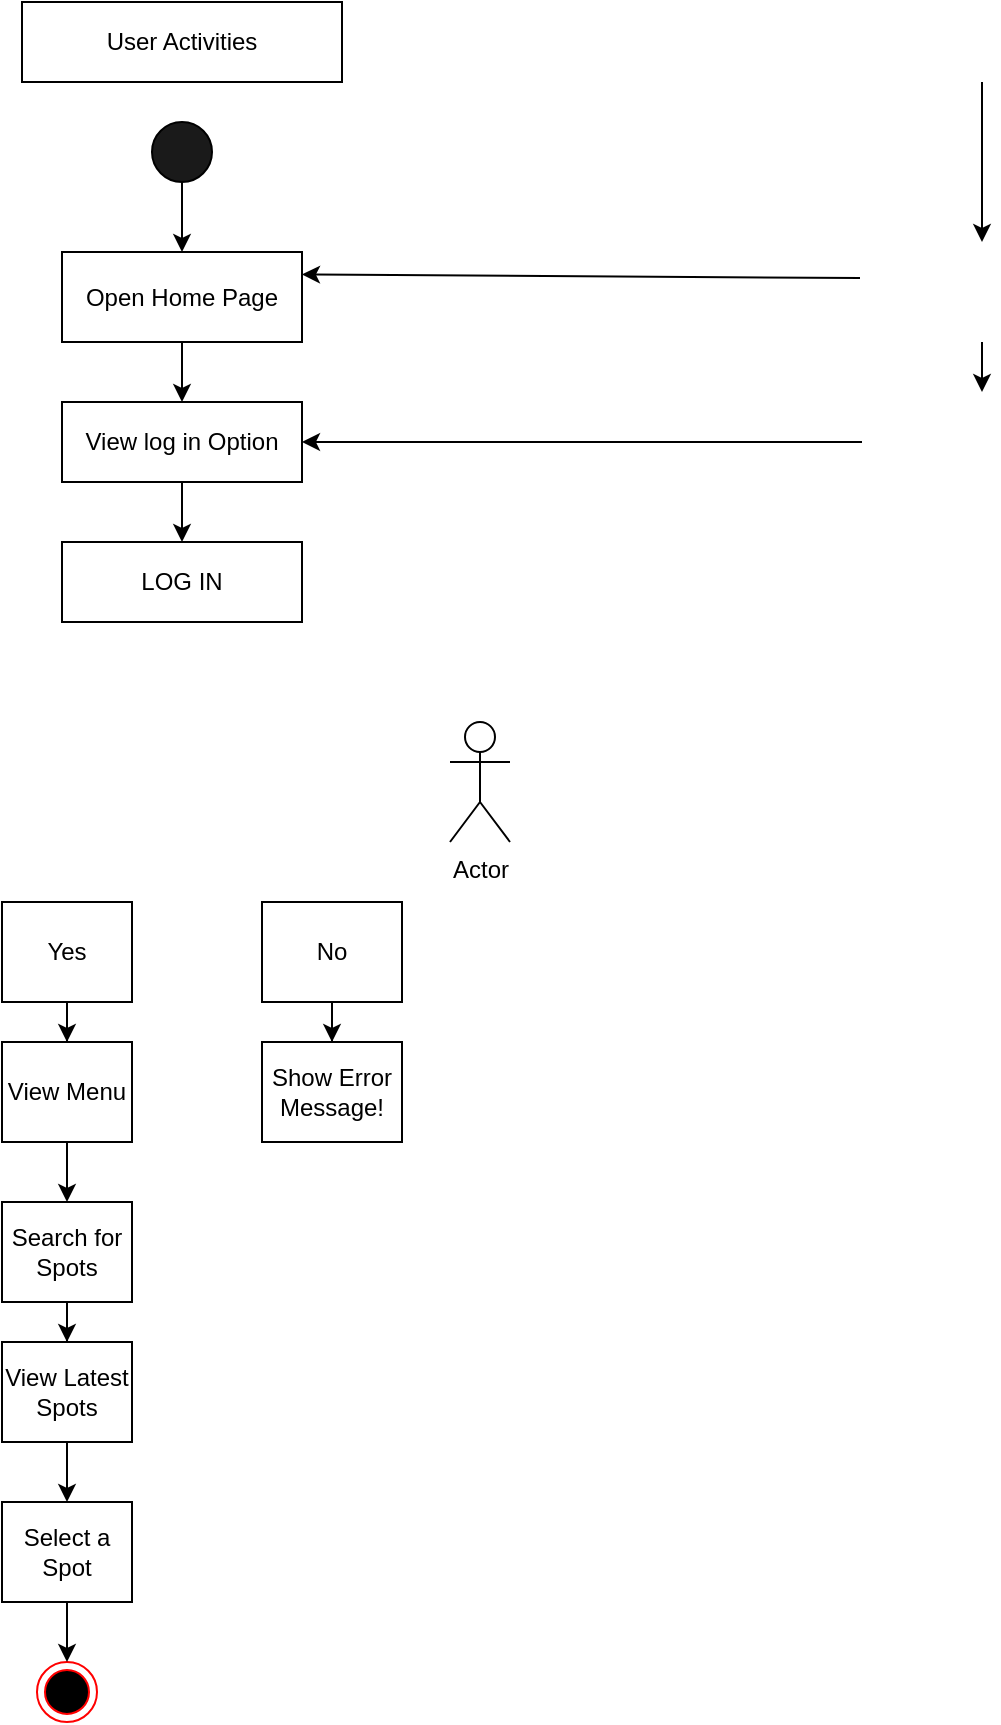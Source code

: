 <mxfile version="24.7.17">
  <diagram name="Seite-1" id="BTphIldE6bbO_cXO-Jw7">
    <mxGraphModel dx="1674" dy="-1592" grid="1" gridSize="10" guides="1" tooltips="1" connect="1" arrows="1" fold="1" page="1" pageScale="1" pageWidth="827" pageHeight="1169" math="0" shadow="0">
      <root>
        <mxCell id="0" />
        <mxCell id="1" parent="0" />
        <mxCell id="W2C030SJba9mZZKaXuLO-89" value="User Activities" style="rounded=0;whiteSpace=wrap;html=1;" vertex="1" parent="1">
          <mxGeometry x="170" y="2780" width="160" height="40" as="geometry" />
        </mxCell>
        <mxCell id="W2C030SJba9mZZKaXuLO-90" value="" style="edgeStyle=orthogonalEdgeStyle;rounded=0;orthogonalLoop=1;jettySize=auto;html=1;" edge="1" parent="1">
          <mxGeometry relative="1" as="geometry">
            <Array as="points">
              <mxPoint x="650" y="2850" />
              <mxPoint x="650" y="2850" />
            </Array>
            <mxPoint x="650" y="2820" as="sourcePoint" />
            <mxPoint x="650" y="2900" as="targetPoint" />
          </mxGeometry>
        </mxCell>
        <mxCell id="W2C030SJba9mZZKaXuLO-91" value="" style="edgeStyle=orthogonalEdgeStyle;rounded=0;orthogonalLoop=1;jettySize=auto;html=1;" edge="1" parent="1" source="W2C030SJba9mZZKaXuLO-92" target="W2C030SJba9mZZKaXuLO-94">
          <mxGeometry relative="1" as="geometry" />
        </mxCell>
        <mxCell id="W2C030SJba9mZZKaXuLO-92" value="" style="ellipse;whiteSpace=wrap;html=1;aspect=fixed;fillColor=#1A1A1A;" vertex="1" parent="1">
          <mxGeometry x="235" y="2840" width="30" height="30" as="geometry" />
        </mxCell>
        <mxCell id="W2C030SJba9mZZKaXuLO-93" value="" style="edgeStyle=orthogonalEdgeStyle;rounded=0;orthogonalLoop=1;jettySize=auto;html=1;" edge="1" parent="1" source="W2C030SJba9mZZKaXuLO-94" target="W2C030SJba9mZZKaXuLO-96">
          <mxGeometry relative="1" as="geometry" />
        </mxCell>
        <mxCell id="W2C030SJba9mZZKaXuLO-94" value="Open Home Page" style="whiteSpace=wrap;html=1;" vertex="1" parent="1">
          <mxGeometry x="190" y="2905" width="120" height="45" as="geometry" />
        </mxCell>
        <mxCell id="W2C030SJba9mZZKaXuLO-95" value="" style="edgeStyle=orthogonalEdgeStyle;rounded=0;orthogonalLoop=1;jettySize=auto;html=1;" edge="1" parent="1" source="W2C030SJba9mZZKaXuLO-96" target="W2C030SJba9mZZKaXuLO-97">
          <mxGeometry relative="1" as="geometry" />
        </mxCell>
        <mxCell id="W2C030SJba9mZZKaXuLO-96" value="View log in Option" style="whiteSpace=wrap;html=1;" vertex="1" parent="1">
          <mxGeometry x="190" y="2980" width="120" height="40" as="geometry" />
        </mxCell>
        <mxCell id="W2C030SJba9mZZKaXuLO-97" value="LOG IN" style="whiteSpace=wrap;html=1;" vertex="1" parent="1">
          <mxGeometry x="190" y="3050" width="120" height="40" as="geometry" />
        </mxCell>
        <mxCell id="W2C030SJba9mZZKaXuLO-98" value="" style="edgeStyle=orthogonalEdgeStyle;rounded=0;orthogonalLoop=1;jettySize=auto;html=1;" edge="1" parent="1" source="W2C030SJba9mZZKaXuLO-99" target="W2C030SJba9mZZKaXuLO-103">
          <mxGeometry relative="1" as="geometry" />
        </mxCell>
        <mxCell id="W2C030SJba9mZZKaXuLO-99" value="No" style="whiteSpace=wrap;html=1;" vertex="1" parent="1">
          <mxGeometry x="290" y="3230" width="70" height="50" as="geometry" />
        </mxCell>
        <mxCell id="W2C030SJba9mZZKaXuLO-100" value="" style="edgeStyle=orthogonalEdgeStyle;rounded=0;orthogonalLoop=1;jettySize=auto;html=1;" edge="1" parent="1" source="W2C030SJba9mZZKaXuLO-101" target="W2C030SJba9mZZKaXuLO-102">
          <mxGeometry relative="1" as="geometry" />
        </mxCell>
        <mxCell id="W2C030SJba9mZZKaXuLO-101" value="Yes" style="whiteSpace=wrap;html=1;" vertex="1" parent="1">
          <mxGeometry x="160" y="3230" width="65" height="50" as="geometry" />
        </mxCell>
        <mxCell id="W2C030SJba9mZZKaXuLO-102" value="View Menu" style="whiteSpace=wrap;html=1;" vertex="1" parent="1">
          <mxGeometry x="160" y="3300" width="65" height="50" as="geometry" />
        </mxCell>
        <mxCell id="W2C030SJba9mZZKaXuLO-103" value="Show Error Message!" style="whiteSpace=wrap;html=1;" vertex="1" parent="1">
          <mxGeometry x="290" y="3300" width="70" height="50" as="geometry" />
        </mxCell>
        <mxCell id="W2C030SJba9mZZKaXuLO-104" value="" style="edgeStyle=orthogonalEdgeStyle;rounded=0;orthogonalLoop=1;jettySize=auto;html=1;" edge="1" parent="1" target="W2C030SJba9mZZKaXuLO-107">
          <mxGeometry relative="1" as="geometry">
            <mxPoint x="192.5" y="3430" as="sourcePoint" />
          </mxGeometry>
        </mxCell>
        <mxCell id="W2C030SJba9mZZKaXuLO-105" style="edgeStyle=orthogonalEdgeStyle;rounded=0;orthogonalLoop=1;jettySize=auto;html=1;exitX=0.5;exitY=1;exitDx=0;exitDy=0;" edge="1" parent="1">
          <mxGeometry relative="1" as="geometry">
            <mxPoint x="550" y="3150" as="sourcePoint" />
            <mxPoint x="550" y="3150" as="targetPoint" />
          </mxGeometry>
        </mxCell>
        <mxCell id="W2C030SJba9mZZKaXuLO-106" value="" style="edgeStyle=orthogonalEdgeStyle;rounded=0;orthogonalLoop=1;jettySize=auto;html=1;" edge="1" parent="1" source="W2C030SJba9mZZKaXuLO-107" target="W2C030SJba9mZZKaXuLO-109">
          <mxGeometry relative="1" as="geometry" />
        </mxCell>
        <mxCell id="W2C030SJba9mZZKaXuLO-107" value="Search for Spots" style="whiteSpace=wrap;html=1;" vertex="1" parent="1">
          <mxGeometry x="160" y="3380" width="65" height="50" as="geometry" />
        </mxCell>
        <mxCell id="W2C030SJba9mZZKaXuLO-108" value="" style="edgeStyle=orthogonalEdgeStyle;rounded=0;orthogonalLoop=1;jettySize=auto;html=1;" edge="1" parent="1" source="W2C030SJba9mZZKaXuLO-109" target="W2C030SJba9mZZKaXuLO-110">
          <mxGeometry relative="1" as="geometry" />
        </mxCell>
        <mxCell id="W2C030SJba9mZZKaXuLO-109" value="View Latest Spots" style="whiteSpace=wrap;html=1;" vertex="1" parent="1">
          <mxGeometry x="160" y="3450" width="65" height="50" as="geometry" />
        </mxCell>
        <mxCell id="W2C030SJba9mZZKaXuLO-110" value="Select a Spot" style="whiteSpace=wrap;html=1;" vertex="1" parent="1">
          <mxGeometry x="160" y="3530" width="65" height="50" as="geometry" />
        </mxCell>
        <mxCell id="W2C030SJba9mZZKaXuLO-111" value="" style="ellipse;html=1;shape=endState;fillColor=#000000;strokeColor=#ff0000;" vertex="1" parent="1">
          <mxGeometry x="177.5" y="3610" width="30" height="30" as="geometry" />
        </mxCell>
        <mxCell id="W2C030SJba9mZZKaXuLO-112" value="" style="edgeStyle=orthogonalEdgeStyle;rounded=0;orthogonalLoop=1;jettySize=auto;html=1;" edge="1" parent="1">
          <mxGeometry relative="1" as="geometry">
            <mxPoint x="650" y="2950" as="sourcePoint" />
            <mxPoint x="650" y="2975" as="targetPoint" />
          </mxGeometry>
        </mxCell>
        <mxCell id="W2C030SJba9mZZKaXuLO-113" value="" style="endArrow=classic;html=1;rounded=0;entryX=1;entryY=0.25;entryDx=0;entryDy=0;exitX=-0.007;exitY=0.36;exitDx=0;exitDy=0;exitPerimeter=0;" edge="1" parent="1" target="W2C030SJba9mZZKaXuLO-94">
          <mxGeometry width="50" height="50" relative="1" as="geometry">
            <mxPoint x="589" y="2918" as="sourcePoint" />
            <mxPoint x="450" y="2990" as="targetPoint" />
          </mxGeometry>
        </mxCell>
        <mxCell id="W2C030SJba9mZZKaXuLO-114" value="" style="endArrow=classic;html=1;rounded=0;exitX=0;exitY=0.5;exitDx=0;exitDy=0;entryX=1;entryY=0.5;entryDx=0;entryDy=0;" edge="1" parent="1" target="W2C030SJba9mZZKaXuLO-96">
          <mxGeometry width="50" height="50" relative="1" as="geometry">
            <mxPoint x="590" y="3000" as="sourcePoint" />
            <mxPoint x="450" y="2990" as="targetPoint" />
          </mxGeometry>
        </mxCell>
        <mxCell id="W2C030SJba9mZZKaXuLO-115" value="" style="endArrow=classic;html=1;rounded=0;exitX=0.5;exitY=1;exitDx=0;exitDy=0;entryX=0.5;entryY=0;entryDx=0;entryDy=0;" edge="1" parent="1" source="W2C030SJba9mZZKaXuLO-102" target="W2C030SJba9mZZKaXuLO-107">
          <mxGeometry width="50" height="50" relative="1" as="geometry">
            <mxPoint x="260" y="3410" as="sourcePoint" />
            <mxPoint x="350" y="3410" as="targetPoint" />
          </mxGeometry>
        </mxCell>
        <mxCell id="W2C030SJba9mZZKaXuLO-116" value="" style="endArrow=classic;html=1;rounded=0;exitX=0.5;exitY=1;exitDx=0;exitDy=0;entryX=0.5;entryY=0;entryDx=0;entryDy=0;" edge="1" parent="1" source="W2C030SJba9mZZKaXuLO-110" target="W2C030SJba9mZZKaXuLO-111">
          <mxGeometry width="50" height="50" relative="1" as="geometry">
            <mxPoint x="20" y="3670" as="sourcePoint" />
            <mxPoint x="277.5" y="3610" as="targetPoint" />
          </mxGeometry>
        </mxCell>
        <mxCell id="W2C030SJba9mZZKaXuLO-117" value="Actor" style="shape=umlActor;verticalLabelPosition=bottom;verticalAlign=top;html=1;outlineConnect=0;" vertex="1" parent="1">
          <mxGeometry x="384" y="3140" width="30" height="60" as="geometry" />
        </mxCell>
      </root>
    </mxGraphModel>
  </diagram>
</mxfile>
